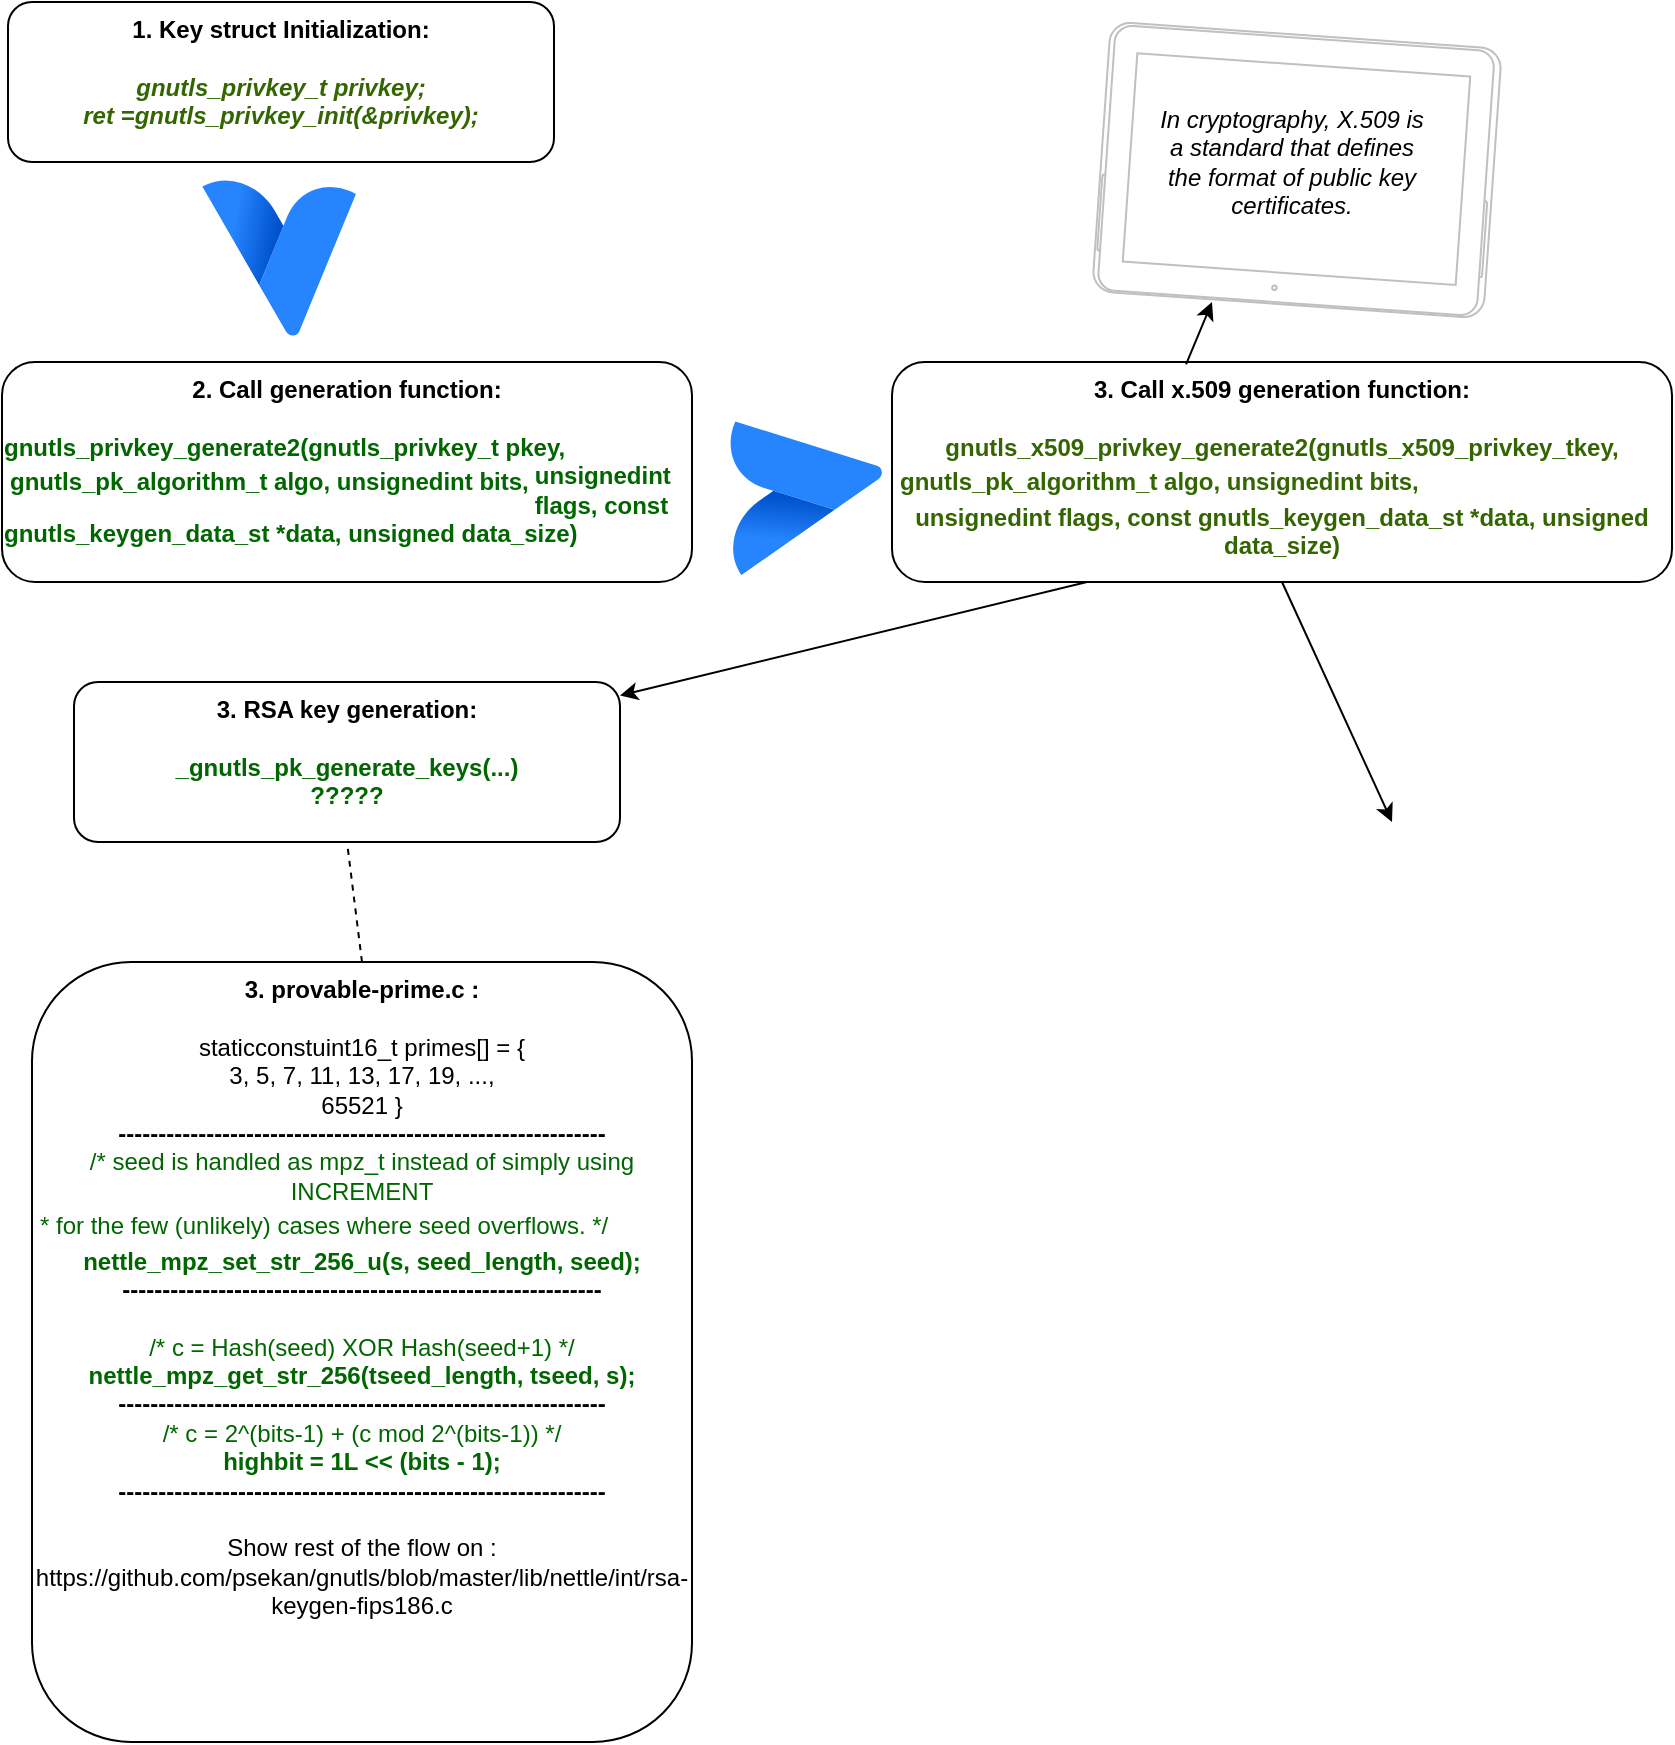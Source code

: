 <mxfile version="10.5.2"><diagram id="R8HWIyhhdJJ45y7wfacX" name="Page-1"><mxGraphModel dx="1828" dy="980" grid="1" gridSize="10" guides="1" tooltips="1" connect="1" arrows="1" fold="1" page="1" pageScale="1" pageWidth="850" pageHeight="1100" math="0" shadow="0"><root><mxCell id="0"/><mxCell id="1" parent="0"/><mxCell id="qzfSOToEmVtGk6mRqFhA-1" value="&lt;div&gt;&lt;b&gt;1. Key struct Initialization:&lt;/b&gt;&lt;/div&gt;&lt;div&gt;&lt;div&gt;&lt;div&gt;&lt;b&gt;&lt;span&gt;&lt;br&gt;&lt;/span&gt;&lt;/b&gt;&lt;/div&gt;&lt;div&gt;&lt;b&gt;&lt;font color=&quot;#336600&quot;&gt;&lt;i&gt;&lt;span&gt;gnutls_privkey_t&lt;/span&gt;&lt;span&gt; privkey;&lt;/span&gt;&lt;/i&gt;&lt;/font&gt;&lt;/b&gt;&lt;/div&gt;&lt;div&gt;&lt;b&gt;&lt;font color=&quot;#336600&quot;&gt;&lt;i&gt;&lt;span&gt;  ret &lt;/span&gt;&lt;span&gt;=&lt;/span&gt;&lt;span&gt;gnutls_privkey_init(&lt;/span&gt;&lt;span&gt;&amp;amp;&lt;/span&gt;&lt;span&gt;privkey)&lt;/span&gt;&lt;span&gt;;&lt;/span&gt;&lt;/i&gt;&lt;/font&gt;&lt;/b&gt;&lt;/div&gt;&lt;/div&gt;&lt;/div&gt;" style="rounded=1;whiteSpace=wrap;html=1;align=center;verticalAlign=top;" vertex="1" parent="1"><mxGeometry x="8" y="50" width="273" height="80" as="geometry"/></mxCell><mxCell id="qzfSOToEmVtGk6mRqFhA-2" value="" style="image;image=img/lib/atlassian/Jira_Core_Logo.svg;align=center;rotation=150;" vertex="1" parent="1"><mxGeometry x="122.5" y="120" width="65" height="88" as="geometry"/></mxCell><mxCell id="qzfSOToEmVtGk6mRqFhA-3" value="&lt;div&gt;&lt;b&gt;2. Call generation function:&lt;/b&gt;&lt;/div&gt;&lt;div&gt;&lt;div&gt;&lt;div&gt;&lt;span&gt;&lt;/span&gt;&lt;font color=&quot;#006600&quot;&gt;&lt;span&gt;&lt;br&gt;&lt;/span&gt;&lt;/font&gt;&lt;/div&gt;&lt;div align=&quot;left&quot;&gt;&lt;b&gt;&lt;font color=&quot;#006600&quot;&gt;&lt;span&gt;gnutls_privkey_generate2&lt;/span&gt;(&lt;span&gt;gnutls_privkey_t&lt;/span&gt; pkey,&lt;/font&gt;&lt;/b&gt;&lt;/div&gt;&lt;table align=&quot;left&quot;&gt;&lt;tbody&gt;&lt;tr&gt;&lt;td id=&quot;LC1067&quot;&gt;&lt;b&gt;&lt;font color=&quot;#006600&quot;&gt;&lt;span&gt;gnutls_pk_algorithm_t&lt;/span&gt; algo, &lt;span&gt;unsigned&lt;/span&gt;&lt;span&gt;int&lt;/span&gt; bits,&lt;/font&gt;&lt;/b&gt;&lt;/td&gt;&lt;/tr&gt;&lt;/tbody&gt;&lt;/table&gt;&lt;div align=&quot;left&quot;&gt;&lt;b&gt;&lt;font color=&quot;#006600&quot;&gt;&lt;span&gt;unsigned&lt;/span&gt;&lt;span&gt;int&lt;/span&gt; flags, &lt;span&gt;const&lt;/span&gt; gnutls_keygen_data_st *data, &lt;span&gt;unsigned&lt;/span&gt; data_size)&lt;/font&gt;&lt;/b&gt;&lt;/div&gt;&lt;/div&gt;&lt;/div&gt;" style="rounded=1;whiteSpace=wrap;html=1;align=center;verticalAlign=top;" vertex="1" parent="1"><mxGeometry x="5" y="230" width="345" height="110" as="geometry"/></mxCell><mxCell id="qzfSOToEmVtGk6mRqFhA-4" value="&lt;div&gt;&lt;b&gt;3. Call x.509 generation function:&lt;/b&gt;&lt;/div&gt;&lt;div&gt;&lt;div&gt;&lt;div&gt;&lt;span&gt;&lt;/span&gt;&lt;font color=&quot;#006600&quot;&gt;&lt;span&gt;&lt;br&gt;&lt;/span&gt;&lt;/font&gt;&lt;/div&gt;&lt;b&gt;&lt;font color=&quot;#336600&quot;&gt;&lt;span&gt;gnutls_x509_privkey_generate2&lt;/span&gt;(&lt;span&gt;gnutls_x509_privkey_t&lt;/span&gt;key,&lt;/font&gt;&lt;/b&gt;&lt;table&gt;&lt;tbody&gt;&lt;tr&gt;&lt;td id=&quot;LC1768&quot;&gt;&lt;b&gt;&lt;font color=&quot;#336600&quot;&gt;&lt;span&gt;gnutls_pk_algorithm_t&lt;/span&gt; algo, &lt;span&gt;unsigned&lt;/span&gt;&lt;span&gt;int&lt;/span&gt; bits,&lt;/font&gt;&lt;/b&gt;&lt;/td&gt;&lt;/tr&gt;&lt;/tbody&gt;&lt;/table&gt;&lt;b&gt;&lt;font color=&quot;#336600&quot;&gt;&lt;span&gt;unsigned&lt;/span&gt;&lt;span&gt;int&lt;/span&gt; flags, &lt;span&gt;const&lt;/span&gt; gnutls_keygen_data_st *data, &lt;span&gt;unsigned&lt;/span&gt; data_size)&lt;/font&gt;&lt;/b&gt;&lt;/div&gt;&lt;/div&gt;" style="rounded=1;whiteSpace=wrap;html=1;align=center;verticalAlign=top;" vertex="1" parent="1"><mxGeometry x="450" y="230" width="390" height="110" as="geometry"/></mxCell><mxCell id="qzfSOToEmVtGk6mRqFhA-5" value="" style="image;image=img/lib/atlassian/Jira_Core_Logo.svg;align=center;rotation=55;" vertex="1" parent="1"><mxGeometry x="359.5" y="241" width="65" height="88" as="geometry"/></mxCell><mxCell id="qzfSOToEmVtGk6mRqFhA-6" value="" style="endArrow=classic;html=1;exitX=0.377;exitY=0.011;exitDx=0;exitDy=0;exitPerimeter=0;" edge="1" parent="1" source="qzfSOToEmVtGk6mRqFhA-4"><mxGeometry width="50" height="50" relative="1" as="geometry"><mxPoint x="570" y="230" as="sourcePoint"/><mxPoint x="610" y="200" as="targetPoint"/></mxGeometry></mxCell><mxCell id="qzfSOToEmVtGk6mRqFhA-7" value="" style="verticalLabelPosition=bottom;verticalAlign=top;html=1;shadow=0;dashed=0;strokeWidth=1;shape=mxgraph.android.tab2;fillColor=#ffffff;strokeColor=#c0c0c0;align=center;rotation=94;" vertex="1" parent="1"><mxGeometry x="585" y="36" width="135" height="196" as="geometry"/></mxCell><mxCell id="qzfSOToEmVtGk6mRqFhA-8" value="&lt;i&gt;&lt;span&gt;In cryptography, X.509 is a standard that defines the format of public key certificates.&lt;/span&gt;&lt;/i&gt;" style="text;html=1;strokeColor=none;fillColor=none;align=center;verticalAlign=middle;whiteSpace=wrap;rounded=0;" vertex="1" parent="1"><mxGeometry x="580" y="120" width="140" height="20" as="geometry"/></mxCell><mxCell id="qzfSOToEmVtGk6mRqFhA-10" value="&lt;div&gt;&lt;b&gt;3. RSA key generation:&lt;/b&gt;&lt;/div&gt;&lt;div&gt;&lt;font color=&quot;#006600&quot;&gt;&lt;br&gt;&lt;/font&gt;&lt;/div&gt;&lt;div&gt;&lt;b&gt;&lt;font color=&quot;#006600&quot;&gt;_gnutls_pk_generate_keys(...)&lt;/font&gt;&lt;/b&gt;&lt;/div&gt;&lt;div&gt;&lt;font color=&quot;#006600&quot;&gt;&lt;b&gt;?????&lt;/b&gt;&lt;/font&gt;&lt;br&gt;&lt;/div&gt;&lt;div&gt;&lt;br&gt;&lt;/div&gt;&lt;div&gt;&lt;br&gt;&lt;/div&gt;" style="rounded=1;whiteSpace=wrap;html=1;align=center;verticalAlign=top;" vertex="1" parent="1"><mxGeometry x="41" y="390" width="273" height="80" as="geometry"/></mxCell><mxCell id="qzfSOToEmVtGk6mRqFhA-11" value="" style="endArrow=classic;html=1;exitX=0.25;exitY=1;exitDx=0;exitDy=0;" edge="1" parent="1" source="qzfSOToEmVtGk6mRqFhA-4" target="qzfSOToEmVtGk6mRqFhA-10"><mxGeometry width="50" height="50" relative="1" as="geometry"><mxPoint x="10" y="590" as="sourcePoint"/><mxPoint x="60" y="540" as="targetPoint"/></mxGeometry></mxCell><mxCell id="qzfSOToEmVtGk6mRqFhA-12" value="" style="endArrow=classic;html=1;exitX=0.5;exitY=1;exitDx=0;exitDy=0;" edge="1" parent="1" source="qzfSOToEmVtGk6mRqFhA-4"><mxGeometry width="50" height="50" relative="1" as="geometry"><mxPoint x="556.857" y="350" as="sourcePoint"/><mxPoint x="700" y="460" as="targetPoint"/></mxGeometry></mxCell><mxCell id="qzfSOToEmVtGk6mRqFhA-13" value="" style="endArrow=none;dashed=1;html=1;exitX=0.5;exitY=0;exitDx=0;exitDy=0;entryX=0.5;entryY=1;entryDx=0;entryDy=0;" edge="1" parent="1" source="qzfSOToEmVtGk6mRqFhA-14" target="qzfSOToEmVtGk6mRqFhA-10"><mxGeometry width="50" height="50" relative="1" as="geometry"><mxPoint x="177.5" y="610" as="sourcePoint"/><mxPoint x="177.5" y="480" as="targetPoint"/></mxGeometry></mxCell><mxCell id="qzfSOToEmVtGk6mRqFhA-14" value="&lt;div&gt;&lt;b&gt;3. provable-prime.c :&lt;/b&gt;&lt;/div&gt;&lt;div&gt;&lt;br&gt;&lt;span&gt;static&lt;/span&gt;&lt;span&gt;const&lt;/span&gt;&lt;span&gt;uint16_t&lt;/span&gt; primes[] = {&lt;/div&gt;&lt;div&gt;&lt;span&gt;3&lt;/span&gt;, &lt;span&gt;5&lt;/span&gt;, &lt;span&gt;7&lt;/span&gt;, &lt;span&gt;11&lt;/span&gt;, &lt;span&gt;13&lt;/span&gt;, &lt;span&gt;17&lt;/span&gt;, &lt;span&gt;19, ..., &lt;/span&gt;&lt;br&gt;&lt;font color=&quot;#006600&quot;&gt;&lt;span&gt;&lt;span&gt;&lt;font color=&quot;#000000&quot;&gt;65521 }&lt;/font&gt;&lt;br&gt;&lt;/span&gt;&lt;/span&gt;&lt;/font&gt;&lt;/div&gt;&lt;div&gt;&lt;b&gt;-------------------------------------------------------------&lt;/b&gt;&lt;br&gt;&lt;/div&gt;&lt;font color=&quot;#006600&quot;&gt;&lt;span&gt;&lt;span&gt;/*&lt;/span&gt; seed is handled as mpz_t instead of simply using INCREMENT&lt;/span&gt;&lt;/font&gt;&lt;table&gt;&lt;tbody&gt;&lt;tr&gt;&lt;td id=&quot;LC1029&quot;&gt;&lt;font color=&quot;#006600&quot;&gt;&lt;span&gt;&#9; * for the few (unlikely) cases where seed overflows. &lt;span&gt;*/&lt;/span&gt;&lt;/span&gt;&lt;/font&gt;&lt;/td&gt;&lt;/tr&gt;&lt;/tbody&gt;&lt;/table&gt;&lt;div&gt;&lt;b&gt;&lt;font color=&quot;#006600&quot;&gt;&lt;span&gt;nettle_mpz_set_str_256_u&lt;/span&gt;(s, seed_length, seed);&lt;/font&gt;&lt;br&gt;&lt;/b&gt;&lt;/div&gt;&lt;div&gt;&lt;b&gt;------------------------------------------------------------&lt;/b&gt;&lt;br&gt;&lt;/div&gt;&lt;div&gt;&lt;br&gt;&lt;/div&gt;&lt;div&gt;&lt;font color=&quot;#006600&quot;&gt;&lt;span&gt;&lt;span&gt;/*&lt;/span&gt; c = Hash(seed) XOR Hash(seed+1) &lt;span&gt;*/&lt;/span&gt;&lt;/span&gt;&lt;/font&gt;&lt;/div&gt;&lt;div&gt;&lt;font color=&quot;#1A3300&quot;&gt;&lt;span&gt;&lt;span&gt;&lt;/span&gt;&lt;/span&gt;&lt;font color=&quot;#006600&quot;&gt;&lt;b&gt;&lt;span&gt;nettle_mpz_get_str_256&lt;/span&gt;(tseed_length, tseed, s);&lt;/b&gt;&lt;/font&gt;&lt;/font&gt;&lt;/div&gt;&lt;div&gt;&lt;b&gt;-------------------------------------------------------------&lt;/b&gt;&lt;/div&gt;&lt;div&gt;&lt;font color=&quot;#006600&quot;&gt;&lt;span&gt;&lt;span&gt;/*&lt;/span&gt; c = 2^(bits-1) + (c mod 2^(bits-1)) &lt;span&gt;*/&lt;/span&gt;&lt;/span&gt;&lt;/font&gt;&lt;font color=&quot;#006600&quot;&gt; &lt;br&gt;&lt;/font&gt;&lt;/div&gt;&lt;div&gt;&lt;font color=&quot;#006600&quot;&gt;&lt;b&gt;highbit = &lt;span&gt;1L&lt;/span&gt; &amp;lt;&amp;lt; (bits - &lt;span&gt;1&lt;/span&gt;);&lt;/b&gt;&lt;/font&gt;&lt;/div&gt;&lt;div&gt;&lt;b&gt;-------------------------------------------------------------&lt;/b&gt;&lt;/div&gt;&lt;div&gt;&lt;b&gt;&lt;br&gt;&lt;/b&gt;&lt;/div&gt;Show rest of the flow on : https://github.com/psekan/gnutls/blob/master/lib/nettle/int/rsa-keygen-fips186.c" style="rounded=1;whiteSpace=wrap;html=1;align=center;verticalAlign=top;" vertex="1" parent="1"><mxGeometry x="20" y="530" width="330" height="390" as="geometry"/></mxCell></root></mxGraphModel></diagram></mxfile>